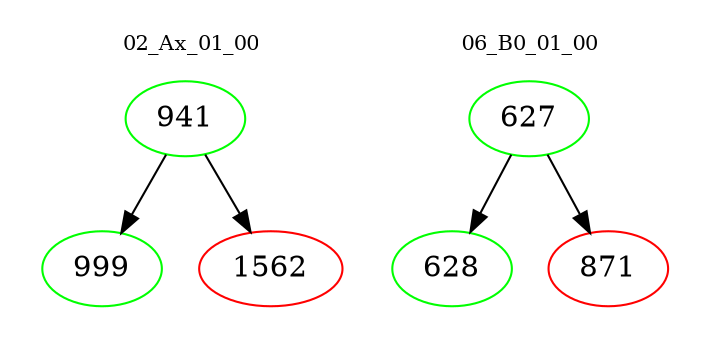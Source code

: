 digraph{
subgraph cluster_0 {
color = white
label = "02_Ax_01_00";
fontsize=10;
T0_941 [label="941", color="green"]
T0_941 -> T0_999 [color="black"]
T0_999 [label="999", color="green"]
T0_941 -> T0_1562 [color="black"]
T0_1562 [label="1562", color="red"]
}
subgraph cluster_1 {
color = white
label = "06_B0_01_00";
fontsize=10;
T1_627 [label="627", color="green"]
T1_627 -> T1_628 [color="black"]
T1_628 [label="628", color="green"]
T1_627 -> T1_871 [color="black"]
T1_871 [label="871", color="red"]
}
}
